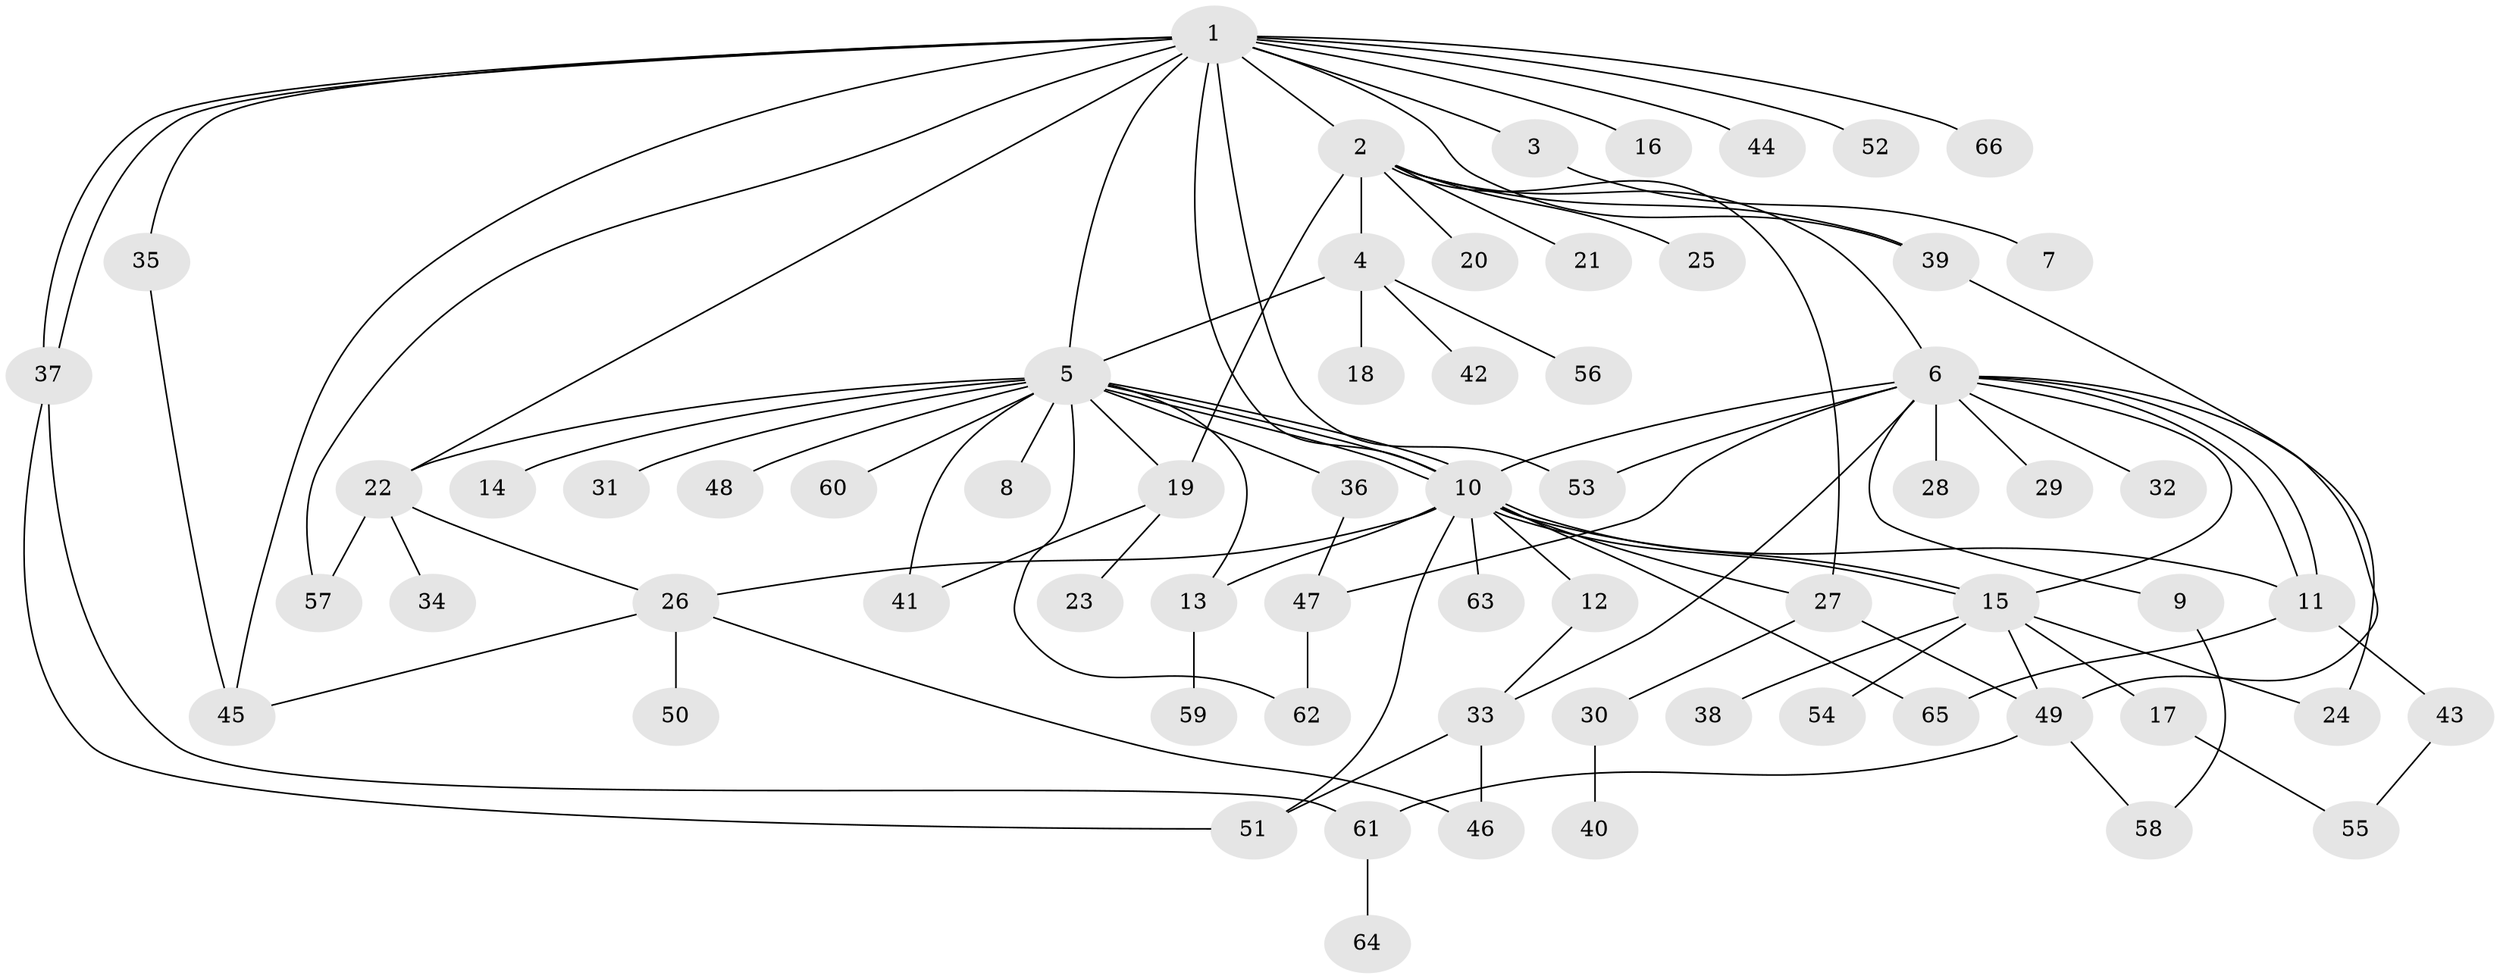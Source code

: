 // coarse degree distribution, {14: 0.0196078431372549, 11: 0.0196078431372549, 1: 0.49019607843137253, 4: 0.058823529411764705, 21: 0.0196078431372549, 12: 0.0196078431372549, 2: 0.23529411764705882, 6: 0.0392156862745098, 3: 0.0784313725490196, 5: 0.0196078431372549}
// Generated by graph-tools (version 1.1) at 2025/51/02/27/25 19:51:54]
// undirected, 66 vertices, 99 edges
graph export_dot {
graph [start="1"]
  node [color=gray90,style=filled];
  1;
  2;
  3;
  4;
  5;
  6;
  7;
  8;
  9;
  10;
  11;
  12;
  13;
  14;
  15;
  16;
  17;
  18;
  19;
  20;
  21;
  22;
  23;
  24;
  25;
  26;
  27;
  28;
  29;
  30;
  31;
  32;
  33;
  34;
  35;
  36;
  37;
  38;
  39;
  40;
  41;
  42;
  43;
  44;
  45;
  46;
  47;
  48;
  49;
  50;
  51;
  52;
  53;
  54;
  55;
  56;
  57;
  58;
  59;
  60;
  61;
  62;
  63;
  64;
  65;
  66;
  1 -- 2;
  1 -- 3;
  1 -- 5;
  1 -- 10;
  1 -- 16;
  1 -- 22;
  1 -- 35;
  1 -- 37;
  1 -- 37;
  1 -- 39;
  1 -- 44;
  1 -- 45;
  1 -- 52;
  1 -- 53;
  1 -- 57;
  1 -- 66;
  2 -- 4;
  2 -- 6;
  2 -- 19;
  2 -- 20;
  2 -- 21;
  2 -- 25;
  2 -- 27;
  2 -- 39;
  3 -- 7;
  4 -- 5;
  4 -- 18;
  4 -- 42;
  4 -- 56;
  5 -- 8;
  5 -- 10;
  5 -- 10;
  5 -- 10;
  5 -- 13;
  5 -- 14;
  5 -- 19;
  5 -- 22;
  5 -- 31;
  5 -- 36;
  5 -- 41;
  5 -- 48;
  5 -- 60;
  5 -- 62;
  6 -- 9;
  6 -- 10;
  6 -- 11;
  6 -- 11;
  6 -- 15;
  6 -- 24;
  6 -- 28;
  6 -- 29;
  6 -- 32;
  6 -- 33;
  6 -- 47;
  6 -- 53;
  9 -- 58;
  10 -- 11;
  10 -- 12;
  10 -- 13;
  10 -- 15;
  10 -- 15;
  10 -- 26;
  10 -- 27;
  10 -- 51;
  10 -- 63;
  10 -- 65;
  11 -- 43;
  11 -- 65;
  12 -- 33;
  13 -- 59;
  15 -- 17;
  15 -- 24;
  15 -- 38;
  15 -- 49;
  15 -- 54;
  17 -- 55;
  19 -- 23;
  19 -- 41;
  22 -- 26;
  22 -- 34;
  22 -- 57;
  26 -- 45;
  26 -- 46;
  26 -- 50;
  27 -- 30;
  27 -- 49;
  30 -- 40;
  33 -- 46;
  33 -- 51;
  35 -- 45;
  36 -- 47;
  37 -- 51;
  37 -- 61;
  39 -- 49;
  43 -- 55;
  47 -- 62;
  49 -- 58;
  49 -- 61;
  61 -- 64;
}
